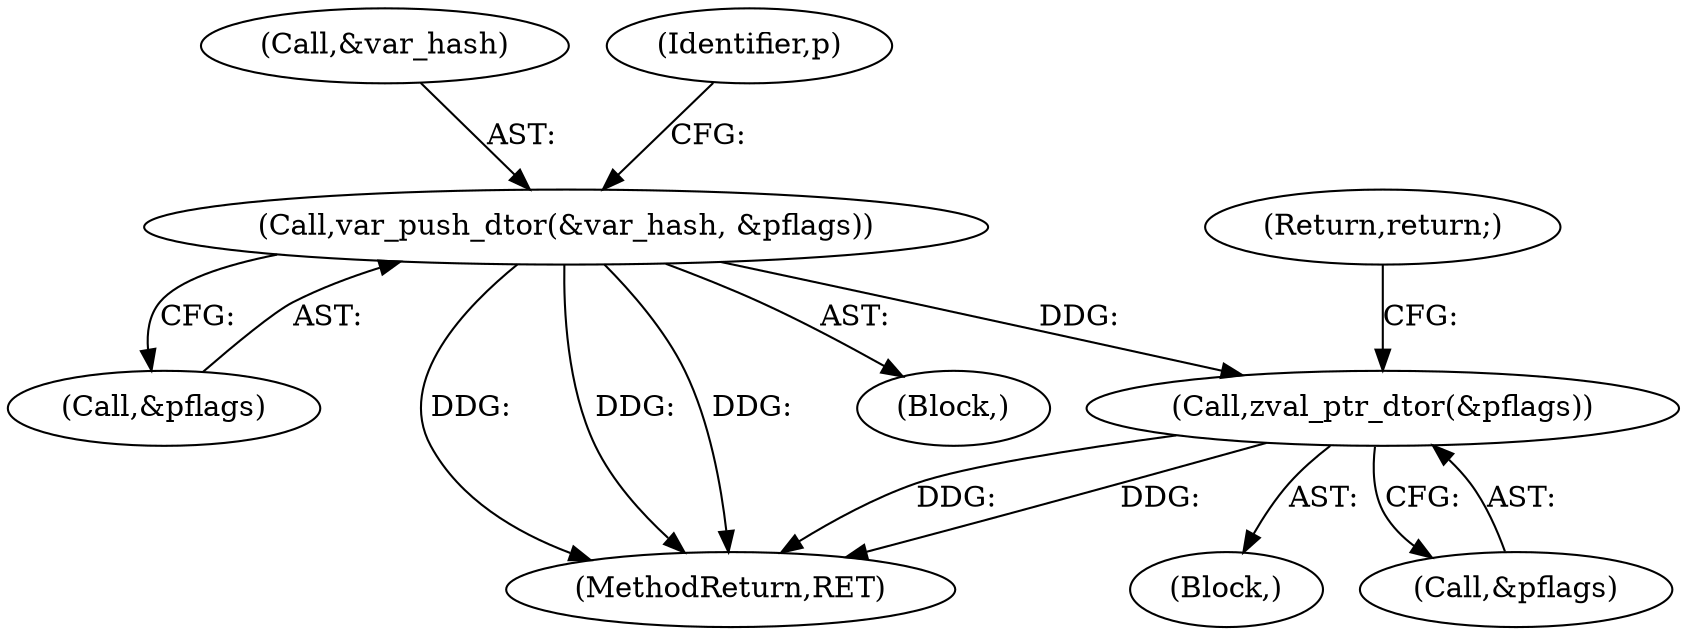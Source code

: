digraph "0_php-src_ecb7f58a069be0dec4a6131b6351a761f808f22e?w=1@pointer" {
"1000337" [label="(Call,zval_ptr_dtor(&pflags))"];
"1000171" [label="(Call,var_push_dtor(&var_hash, &pflags))"];
"1000336" [label="(Block,)"];
"1000337" [label="(Call,zval_ptr_dtor(&pflags))"];
"1000174" [label="(Call,&pflags)"];
"1000341" [label="(MethodReturn,RET)"];
"1000340" [label="(Return,return;)"];
"1000171" [label="(Call,var_push_dtor(&var_hash, &pflags))"];
"1000172" [label="(Call,&var_hash)"];
"1000177" [label="(Identifier,p)"];
"1000338" [label="(Call,&pflags)"];
"1000111" [label="(Block,)"];
"1000337" -> "1000336"  [label="AST: "];
"1000337" -> "1000338"  [label="CFG: "];
"1000338" -> "1000337"  [label="AST: "];
"1000340" -> "1000337"  [label="CFG: "];
"1000337" -> "1000341"  [label="DDG: "];
"1000337" -> "1000341"  [label="DDG: "];
"1000171" -> "1000337"  [label="DDG: "];
"1000171" -> "1000111"  [label="AST: "];
"1000171" -> "1000174"  [label="CFG: "];
"1000172" -> "1000171"  [label="AST: "];
"1000174" -> "1000171"  [label="AST: "];
"1000177" -> "1000171"  [label="CFG: "];
"1000171" -> "1000341"  [label="DDG: "];
"1000171" -> "1000341"  [label="DDG: "];
"1000171" -> "1000341"  [label="DDG: "];
}
